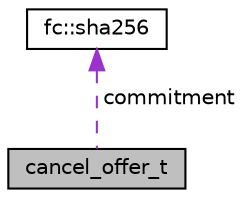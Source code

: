 digraph "cancel_offer_t"
{
  edge [fontname="Helvetica",fontsize="10",labelfontname="Helvetica",labelfontsize="10"];
  node [fontname="Helvetica",fontsize="10",shape=record];
  Node1 [label="cancel_offer_t",height=0.2,width=0.4,color="black", fillcolor="grey75", style="filled", fontcolor="black"];
  Node2 -> Node1 [dir="back",color="darkorchid3",fontsize="10",style="dashed",label=" commitment" ];
  Node2 [label="fc::sha256",height=0.2,width=0.4,color="black", fillcolor="white", style="filled",URL="$classfc_1_1sha256.html"];
}

